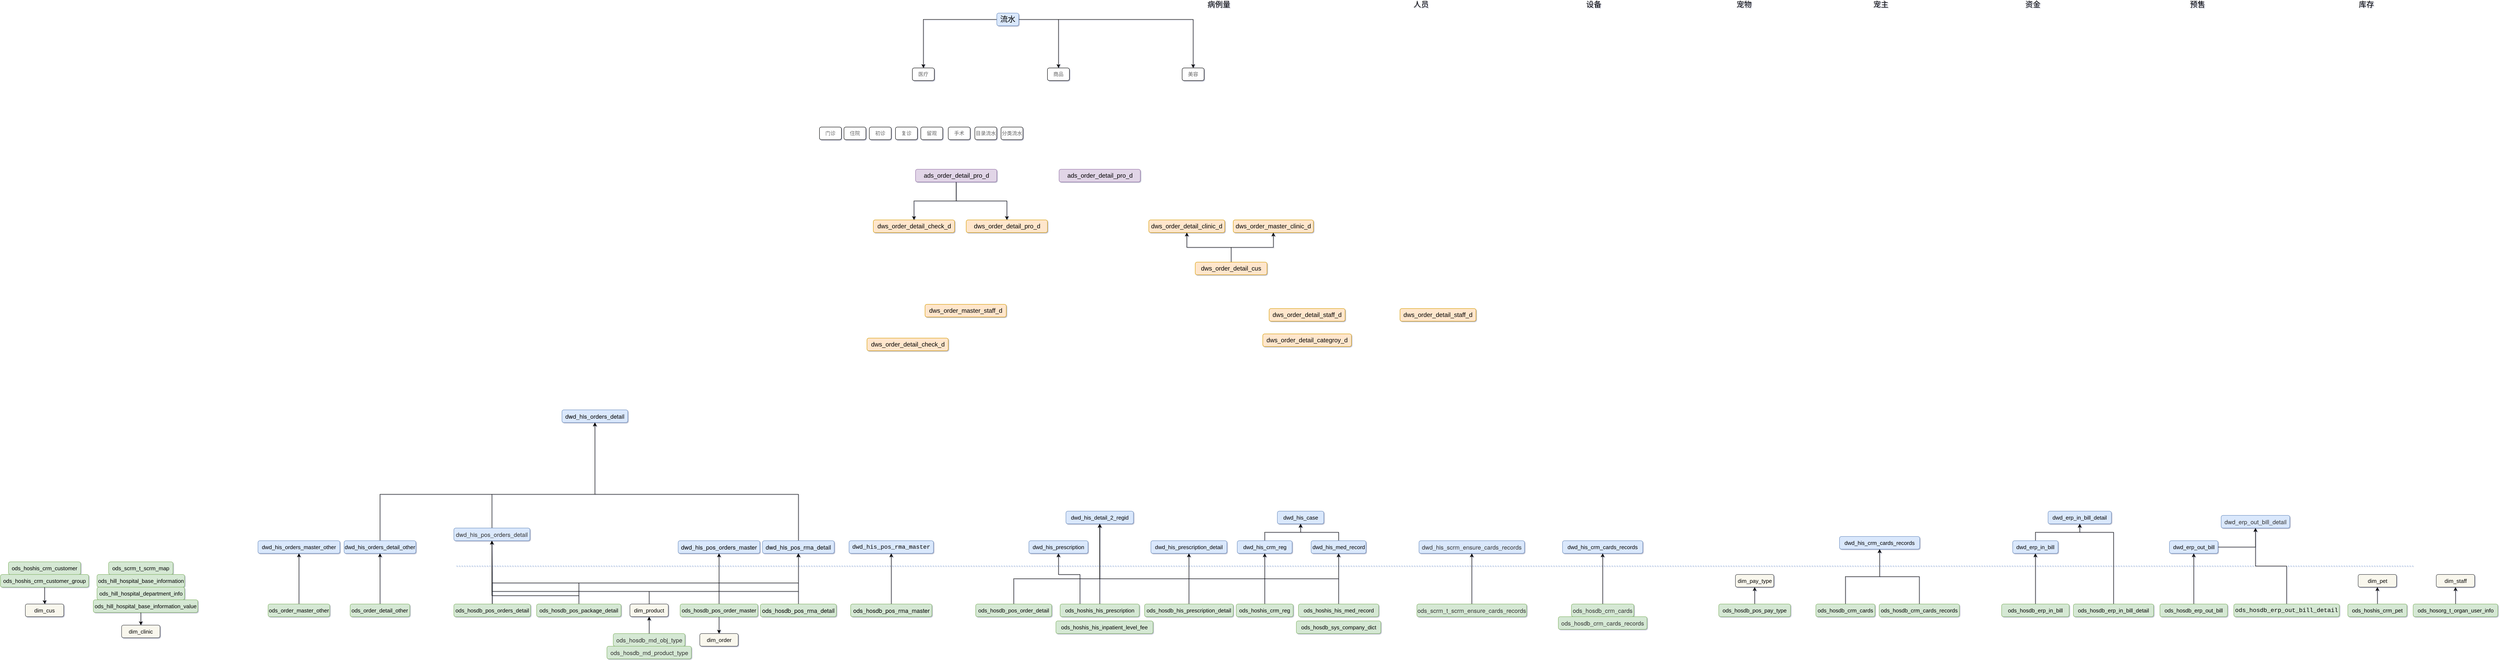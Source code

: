 <mxfile version="13.6.9" type="github">
  <diagram id="C5RBs43oDa-KdzZeNtuy" name="表关系">
    <mxGraphModel dx="4175" dy="1071" grid="1" gridSize="10" guides="1" tooltips="1" connect="1" arrows="1" fold="1" page="1" pageScale="1" pageWidth="1169" pageHeight="1654" background="none" math="0" shadow="1">
      <root>
        <mxCell id="WIyWlLk6GJQsqaUBKTNV-0" />
        <mxCell id="WIyWlLk6GJQsqaUBKTNV-1" parent="WIyWlLk6GJQsqaUBKTNV-0" />
        <mxCell id="bmP3MVSYj3AezbXHwAI5-59" style="edgeStyle=orthogonalEdgeStyle;rounded=0;orthogonalLoop=1;jettySize=auto;html=1;strokeColor=#000000;fontFamily=Helvetica;fontSize=13;labelBackgroundColor=none;" edge="1" parent="WIyWlLk6GJQsqaUBKTNV-1" source="U9vrIm9-OV88J7OPpGEh-0" target="U9vrIm9-OV88J7OPpGEh-1">
          <mxGeometry relative="1" as="geometry" />
        </mxCell>
        <mxCell id="U9vrIm9-OV88J7OPpGEh-0" value="&lt;span style=&quot;text-align: left; font-size: 13px;&quot;&gt;&lt;font style=&quot;font-size: 13px;&quot;&gt;dwd_his_crm_reg&lt;/font&gt;&lt;/span&gt;" style="rounded=1;whiteSpace=wrap;html=1;fillColor=#dae8fc;strokeColor=#6c8ebf;fontFamily=Helvetica;labelBackgroundColor=none;fontSize=13;" parent="WIyWlLk6GJQsqaUBKTNV-1" vertex="1">
          <mxGeometry x="699.5" y="1290" width="130" height="30" as="geometry" />
        </mxCell>
        <mxCell id="U9vrIm9-OV88J7OPpGEh-1" value="&lt;ol class=&quot;breadcrumb&quot; style=&quot;box-sizing: border-box; margin: 0px; padding: 0px; list-style: none; border-radius: 4px; font-size: 13px;&quot;&gt;&lt;li class=&quot;active&quot; style=&quot;box-sizing: border-box; display: inline-block; font-size: 13px;&quot;&gt;dwd_his_case&lt;/li&gt;&lt;/ol&gt;" style="rounded=1;whiteSpace=wrap;html=1;fillColor=#dae8fc;strokeColor=#6c8ebf;fontFamily=Helvetica;labelBackgroundColor=none;fontSize=13;" parent="WIyWlLk6GJQsqaUBKTNV-1" vertex="1">
          <mxGeometry x="794.5" y="1220" width="110" height="30" as="geometry" />
        </mxCell>
        <mxCell id="adVB5Y1s71XM_t7DbSA6-0" value="&lt;span style=&quot;font-family: &amp;#34;helvetica neue&amp;#34; , &amp;#34;helvetica&amp;#34; , &amp;#34;arial&amp;#34; , sans-serif ; font-size: 14px&quot;&gt;dwd_his_pos_orders_master&lt;/span&gt;" style="rounded=1;whiteSpace=wrap;html=1;fillColor=#dae8fc;strokeColor=#6c8ebf;fontFamily=Helvetica;labelBackgroundColor=none;fontSize=13;" parent="WIyWlLk6GJQsqaUBKTNV-1" vertex="1">
          <mxGeometry x="-624.75" y="1290" width="193.5" height="30" as="geometry" />
        </mxCell>
        <mxCell id="bmP3MVSYj3AezbXHwAI5-127" style="edgeStyle=orthogonalEdgeStyle;rounded=0;orthogonalLoop=1;jettySize=auto;html=1;entryX=0.5;entryY=1;entryDx=0;entryDy=0;labelBackgroundColor=none;strokeColor=#000000;fontFamily=Helvetica;fontSize=13;fontColor=#000000;" edge="1" parent="WIyWlLk6GJQsqaUBKTNV-1" source="adVB5Y1s71XM_t7DbSA6-2" target="bmP3MVSYj3AezbXHwAI5-109">
          <mxGeometry relative="1" as="geometry">
            <Array as="points">
              <mxPoint x="-860" y="1390" />
              <mxPoint x="-340" y="1390" />
            </Array>
          </mxGeometry>
        </mxCell>
        <mxCell id="bmP3MVSYj3AezbXHwAI5-140" style="edgeStyle=orthogonalEdgeStyle;rounded=0;orthogonalLoop=1;jettySize=auto;html=1;entryX=0.5;entryY=1;entryDx=0;entryDy=0;labelBackgroundColor=none;strokeColor=#000000;fontFamily=Helvetica;fontSize=13;fontColor=#000000;" edge="1" parent="WIyWlLk6GJQsqaUBKTNV-1" source="adVB5Y1s71XM_t7DbSA6-2" target="bmP3MVSYj3AezbXHwAI5-138">
          <mxGeometry relative="1" as="geometry">
            <Array as="points">
              <mxPoint x="-860" y="1420" />
              <mxPoint x="-1065" y="1420" />
            </Array>
          </mxGeometry>
        </mxCell>
        <mxCell id="adVB5Y1s71XM_t7DbSA6-2" value="&lt;span style=&quot;font-size: 13px; text-align: left;&quot;&gt;ods_hosdb_pos_package_detail&lt;/span&gt;" style="rounded=1;whiteSpace=wrap;html=1;strokeColor=#82b366;fillColor=#d5e8d4;labelBackgroundColor=none;fontFamily=Helvetica;fontSize=13;fontStyle=0;" parent="WIyWlLk6GJQsqaUBKTNV-1" vertex="1">
          <mxGeometry x="-960" y="1440" width="200" height="30" as="geometry" />
        </mxCell>
        <mxCell id="bmP3MVSYj3AezbXHwAI5-112" style="edgeStyle=orthogonalEdgeStyle;rounded=0;orthogonalLoop=1;jettySize=auto;html=1;entryX=0.5;entryY=1;entryDx=0;entryDy=0;labelBackgroundColor=none;strokeColor=#000000;fontFamily=Helvetica;fontSize=13;fontColor=#000000;" edge="1" parent="WIyWlLk6GJQsqaUBKTNV-1" source="adVB5Y1s71XM_t7DbSA6-7" target="bmP3MVSYj3AezbXHwAI5-109">
          <mxGeometry relative="1" as="geometry" />
        </mxCell>
        <mxCell id="adVB5Y1s71XM_t7DbSA6-7" value="&lt;span style=&quot;font-family: &amp;#34;helvetica neue&amp;#34; , &amp;#34;helvetica&amp;#34; , &amp;#34;arial&amp;#34; , sans-serif ; font-size: 14px&quot;&gt;ods_hosdb_pos_rma_detail&lt;/span&gt;" style="rounded=1;whiteSpace=wrap;html=1;fillColor=#d5e8d4;strokeColor=#82b366;labelBackgroundColor=none;fontFamily=Helvetica;fontSize=13;fontStyle=0;" parent="WIyWlLk6GJQsqaUBKTNV-1" vertex="1">
          <mxGeometry x="-430" y="1440" width="180" height="30" as="geometry" />
        </mxCell>
        <mxCell id="Bk855qsE1jtpseWWsSES-12" style="edgeStyle=orthogonalEdgeStyle;rounded=0;orthogonalLoop=1;jettySize=auto;html=1;entryX=0.5;entryY=1;entryDx=0;entryDy=0;fontFamily=Helvetica;labelBackgroundColor=none;fontSize=13;" parent="WIyWlLk6GJQsqaUBKTNV-1" source="Bk855qsE1jtpseWWsSES-11" target="adVB5Y1s71XM_t7DbSA6-0" edge="1">
          <mxGeometry relative="1" as="geometry" />
        </mxCell>
        <mxCell id="bmP3MVSYj3AezbXHwAI5-120" style="edgeStyle=orthogonalEdgeStyle;rounded=0;orthogonalLoop=1;jettySize=auto;html=1;exitX=0.5;exitY=1;exitDx=0;exitDy=0;entryX=0.5;entryY=0;entryDx=0;entryDy=0;labelBackgroundColor=none;strokeColor=#000000;fontFamily=Helvetica;fontSize=13;fontColor=#000000;" edge="1" parent="WIyWlLk6GJQsqaUBKTNV-1" source="Bk855qsE1jtpseWWsSES-11" target="bmP3MVSYj3AezbXHwAI5-19">
          <mxGeometry relative="1" as="geometry" />
        </mxCell>
        <mxCell id="Bk855qsE1jtpseWWsSES-11" value="&lt;span style=&quot;font-size: 13px; text-align: left;&quot;&gt;ods_hosdb_pos_order_master&lt;/span&gt;" style="rounded=1;whiteSpace=wrap;html=1;strokeColor=#82b366;fillColor=#d5e8d4;labelBackgroundColor=none;fontFamily=Helvetica;fontSize=13;fontStyle=0;" parent="WIyWlLk6GJQsqaUBKTNV-1" vertex="1">
          <mxGeometry x="-620" y="1440" width="184" height="30" as="geometry" />
        </mxCell>
        <mxCell id="bmP3MVSYj3AezbXHwAI5-60" style="edgeStyle=orthogonalEdgeStyle;rounded=0;orthogonalLoop=1;jettySize=auto;html=1;entryX=0.5;entryY=1;entryDx=0;entryDy=0;strokeColor=#000000;fontFamily=Helvetica;fontSize=13;labelBackgroundColor=none;" edge="1" parent="WIyWlLk6GJQsqaUBKTNV-1" source="Bk855qsE1jtpseWWsSES-15" target="bmP3MVSYj3AezbXHwAI5-51">
          <mxGeometry relative="1" as="geometry" />
        </mxCell>
        <mxCell id="Bk855qsE1jtpseWWsSES-15" value="&lt;div style=&quot;font-size: 13px; line-height: 21px;&quot;&gt;&lt;span style=&quot;font-size: 13px;&quot;&gt;ods_hosdb_crm_cards_records&lt;/span&gt;&lt;/div&gt;" style="rounded=1;whiteSpace=wrap;html=1;strokeColor=#82b366;fillColor=#d5e8d4;labelBackgroundColor=none;fontFamily=Helvetica;fontSize=13;" parent="WIyWlLk6GJQsqaUBKTNV-1" vertex="1">
          <mxGeometry x="2220" y="1440" width="190" height="30" as="geometry" />
        </mxCell>
        <mxCell id="Bk855qsE1jtpseWWsSES-18" value="&lt;font style=&quot;font-size: 18px&quot;&gt;病例量&lt;/font&gt;" style="text;html=1;strokeColor=none;fillColor=none;align=center;verticalAlign=middle;whiteSpace=wrap;rounded=0;labelBackgroundColor=none;fontColor=#000000;" parent="WIyWlLk6GJQsqaUBKTNV-1" vertex="1">
          <mxGeometry x="622" y="10" width="68" height="20" as="geometry" />
        </mxCell>
        <mxCell id="Bk855qsE1jtpseWWsSES-19" value="&lt;font style=&quot;font-size: 18px&quot;&gt;人员&lt;/font&gt;" style="text;html=1;strokeColor=none;fillColor=none;align=center;verticalAlign=middle;whiteSpace=wrap;rounded=0;labelBackgroundColor=none;fontColor=#000000;" parent="WIyWlLk6GJQsqaUBKTNV-1" vertex="1">
          <mxGeometry x="1101" y="10" width="68" height="20" as="geometry" />
        </mxCell>
        <mxCell id="Bk855qsE1jtpseWWsSES-20" value="&lt;span style=&quot;font-size: 18px&quot;&gt;设备&lt;/span&gt;" style="text;html=1;strokeColor=none;fillColor=none;align=center;verticalAlign=middle;whiteSpace=wrap;rounded=0;labelBackgroundColor=none;fontColor=#000000;" parent="WIyWlLk6GJQsqaUBKTNV-1" vertex="1">
          <mxGeometry x="1510" y="10" width="68" height="20" as="geometry" />
        </mxCell>
        <mxCell id="Bk855qsE1jtpseWWsSES-21" value="&lt;span style=&quot;font-size: 18px&quot;&gt;宠物&lt;/span&gt;" style="text;html=1;strokeColor=none;fillColor=none;align=center;verticalAlign=middle;whiteSpace=wrap;rounded=0;labelBackgroundColor=none;fontColor=#000000;" parent="WIyWlLk6GJQsqaUBKTNV-1" vertex="1">
          <mxGeometry x="1866" y="10" width="68" height="20" as="geometry" />
        </mxCell>
        <mxCell id="Bk855qsE1jtpseWWsSES-22" value="&lt;span style=&quot;font-size: 18px&quot;&gt;宠主&lt;/span&gt;" style="text;html=1;strokeColor=none;fillColor=none;align=center;verticalAlign=middle;whiteSpace=wrap;rounded=0;labelBackgroundColor=none;fontColor=#000000;" parent="WIyWlLk6GJQsqaUBKTNV-1" vertex="1">
          <mxGeometry x="2190" y="10" width="68" height="20" as="geometry" />
        </mxCell>
        <mxCell id="Bk855qsE1jtpseWWsSES-23" value="&lt;span style=&quot;font-size: 18px&quot;&gt;资金&lt;/span&gt;" style="text;html=1;strokeColor=none;fillColor=none;align=center;verticalAlign=middle;whiteSpace=wrap;rounded=0;labelBackgroundColor=none;fontColor=#000000;" parent="WIyWlLk6GJQsqaUBKTNV-1" vertex="1">
          <mxGeometry x="2550" y="10" width="68" height="20" as="geometry" />
        </mxCell>
        <mxCell id="Bk855qsE1jtpseWWsSES-24" value="&lt;span style=&quot;font-size: 18px&quot;&gt;预售&lt;/span&gt;" style="text;html=1;strokeColor=none;fillColor=none;align=center;verticalAlign=middle;whiteSpace=wrap;rounded=0;labelBackgroundColor=none;fontColor=#000000;" parent="WIyWlLk6GJQsqaUBKTNV-1" vertex="1">
          <mxGeometry x="2940" y="10" width="68" height="20" as="geometry" />
        </mxCell>
        <mxCell id="Bk855qsE1jtpseWWsSES-25" value="&lt;span style=&quot;font-size: 18px&quot;&gt;库存&lt;/span&gt;" style="text;html=1;strokeColor=none;fillColor=none;align=center;verticalAlign=middle;whiteSpace=wrap;rounded=0;labelBackgroundColor=none;fontColor=#000000;" parent="WIyWlLk6GJQsqaUBKTNV-1" vertex="1">
          <mxGeometry x="3340" y="10" width="68" height="20" as="geometry" />
        </mxCell>
        <mxCell id="Bk855qsE1jtpseWWsSES-28" value="医疗" style="rounded=1;whiteSpace=wrap;html=1;labelBackgroundColor=none;fontColor=#666666;" parent="WIyWlLk6GJQsqaUBKTNV-1" vertex="1">
          <mxGeometry x="-70" y="170" width="52" height="30" as="geometry" />
        </mxCell>
        <mxCell id="Bk855qsE1jtpseWWsSES-29" value="商品" style="rounded=1;whiteSpace=wrap;html=1;labelBackgroundColor=none;fontColor=#666666;" parent="WIyWlLk6GJQsqaUBKTNV-1" vertex="1">
          <mxGeometry x="250" y="170" width="52" height="30" as="geometry" />
        </mxCell>
        <mxCell id="Bk855qsE1jtpseWWsSES-30" value="美容" style="rounded=1;whiteSpace=wrap;html=1;labelBackgroundColor=none;fontColor=#666666;" parent="WIyWlLk6GJQsqaUBKTNV-1" vertex="1">
          <mxGeometry x="569" y="170" width="52" height="30" as="geometry" />
        </mxCell>
        <mxCell id="Bk855qsE1jtpseWWsSES-31" value="留观" style="rounded=1;whiteSpace=wrap;html=1;labelBackgroundColor=none;fontColor=#666666;" parent="WIyWlLk6GJQsqaUBKTNV-1" vertex="1">
          <mxGeometry x="-50" y="310" width="52" height="30" as="geometry" />
        </mxCell>
        <mxCell id="Bk855qsE1jtpseWWsSES-36" value="住院" style="rounded=1;whiteSpace=wrap;html=1;labelBackgroundColor=none;fontColor=#666666;" parent="WIyWlLk6GJQsqaUBKTNV-1" vertex="1">
          <mxGeometry x="-232" y="310" width="52" height="30" as="geometry" />
        </mxCell>
        <mxCell id="Bk855qsE1jtpseWWsSES-37" value="门诊" style="rounded=1;whiteSpace=wrap;html=1;labelBackgroundColor=none;fontColor=#666666;" parent="WIyWlLk6GJQsqaUBKTNV-1" vertex="1">
          <mxGeometry x="-290" y="310" width="52" height="30" as="geometry" />
        </mxCell>
        <mxCell id="Bk855qsE1jtpseWWsSES-39" value="初诊" style="rounded=1;whiteSpace=wrap;html=1;labelBackgroundColor=none;fontColor=#666666;" parent="WIyWlLk6GJQsqaUBKTNV-1" vertex="1">
          <mxGeometry x="-172" y="310" width="52" height="30" as="geometry" />
        </mxCell>
        <mxCell id="Bk855qsE1jtpseWWsSES-40" value="复诊" style="rounded=1;whiteSpace=wrap;html=1;labelBackgroundColor=none;fontColor=#666666;" parent="WIyWlLk6GJQsqaUBKTNV-1" vertex="1">
          <mxGeometry x="-110" y="310" width="52" height="30" as="geometry" />
        </mxCell>
        <mxCell id="Bk855qsE1jtpseWWsSES-45" style="edgeStyle=orthogonalEdgeStyle;rounded=0;orthogonalLoop=1;jettySize=auto;html=1;entryX=0.5;entryY=0;entryDx=0;entryDy=0;fontColor=#666666;" parent="WIyWlLk6GJQsqaUBKTNV-1" source="Bk855qsE1jtpseWWsSES-43" target="Bk855qsE1jtpseWWsSES-28" edge="1">
          <mxGeometry relative="1" as="geometry" />
        </mxCell>
        <mxCell id="Bk855qsE1jtpseWWsSES-46" style="edgeStyle=orthogonalEdgeStyle;rounded=0;orthogonalLoop=1;jettySize=auto;html=1;entryX=0.5;entryY=0;entryDx=0;entryDy=0;fontColor=#666666;" parent="WIyWlLk6GJQsqaUBKTNV-1" source="Bk855qsE1jtpseWWsSES-43" target="Bk855qsE1jtpseWWsSES-29" edge="1">
          <mxGeometry relative="1" as="geometry" />
        </mxCell>
        <mxCell id="Bk855qsE1jtpseWWsSES-47" style="edgeStyle=orthogonalEdgeStyle;rounded=0;orthogonalLoop=1;jettySize=auto;html=1;entryX=0.5;entryY=0;entryDx=0;entryDy=0;fontColor=#666666;" parent="WIyWlLk6GJQsqaUBKTNV-1" source="Bk855qsE1jtpseWWsSES-43" target="Bk855qsE1jtpseWWsSES-30" edge="1">
          <mxGeometry relative="1" as="geometry" />
        </mxCell>
        <mxCell id="Bk855qsE1jtpseWWsSES-43" value="&lt;span style=&quot;font-size: 18px&quot;&gt;流水&lt;/span&gt;" style="rounded=1;whiteSpace=wrap;html=1;labelBackgroundColor=none;fillColor=#dae8fc;strokeColor=#6c8ebf;" parent="WIyWlLk6GJQsqaUBKTNV-1" vertex="1">
          <mxGeometry x="130" y="40" width="52" height="30" as="geometry" />
        </mxCell>
        <mxCell id="Bk855qsE1jtpseWWsSES-53" value="手术" style="rounded=1;whiteSpace=wrap;html=1;labelBackgroundColor=none;fontColor=#666666;" parent="WIyWlLk6GJQsqaUBKTNV-1" vertex="1">
          <mxGeometry x="15" y="310" width="52" height="30" as="geometry" />
        </mxCell>
        <mxCell id="Bk855qsE1jtpseWWsSES-56" value="目录流水" style="rounded=1;whiteSpace=wrap;html=1;labelBackgroundColor=none;fontColor=#666666;" parent="WIyWlLk6GJQsqaUBKTNV-1" vertex="1">
          <mxGeometry x="78" y="310" width="52" height="30" as="geometry" />
        </mxCell>
        <mxCell id="Bk855qsE1jtpseWWsSES-57" value="分类流水" style="rounded=1;whiteSpace=wrap;html=1;labelBackgroundColor=none;fontColor=#666666;" parent="WIyWlLk6GJQsqaUBKTNV-1" vertex="1">
          <mxGeometry x="140" y="310" width="52" height="30" as="geometry" />
        </mxCell>
        <mxCell id="bmP3MVSYj3AezbXHwAI5-8" style="edgeStyle=orthogonalEdgeStyle;rounded=0;orthogonalLoop=1;jettySize=auto;html=1;entryX=0.5;entryY=1;entryDx=0;entryDy=0;" edge="1" parent="WIyWlLk6GJQsqaUBKTNV-1" source="bmP3MVSYj3AezbXHwAI5-0" target="bmP3MVSYj3AezbXHwAI5-1">
          <mxGeometry relative="1" as="geometry" />
        </mxCell>
        <mxCell id="bmP3MVSYj3AezbXHwAI5-9" style="edgeStyle=orthogonalEdgeStyle;rounded=0;orthogonalLoop=1;jettySize=auto;html=1;entryX=0.5;entryY=1;entryDx=0;entryDy=0;" edge="1" parent="WIyWlLk6GJQsqaUBKTNV-1" source="bmP3MVSYj3AezbXHwAI5-0" target="bmP3MVSYj3AezbXHwAI5-2">
          <mxGeometry relative="1" as="geometry" />
        </mxCell>
        <mxCell id="bmP3MVSYj3AezbXHwAI5-0" value="&lt;span style=&quot;font-size: 14.667px ; text-align: left&quot;&gt;dws_order_detail_cus&lt;/span&gt;" style="rounded=1;whiteSpace=wrap;html=1;fillColor=#ffe6cc;strokeColor=#d79b00;" vertex="1" parent="WIyWlLk6GJQsqaUBKTNV-1">
          <mxGeometry x="600" y="630" width="170" height="30" as="geometry" />
        </mxCell>
        <mxCell id="bmP3MVSYj3AezbXHwAI5-1" value="&lt;span style=&quot;font-size: 14.667px ; text-align: left&quot;&gt;dws_order_detail_clinic_d&lt;br&gt;&lt;/span&gt;" style="rounded=1;whiteSpace=wrap;html=1;fillColor=#ffe6cc;strokeColor=#d79b00;" vertex="1" parent="WIyWlLk6GJQsqaUBKTNV-1">
          <mxGeometry x="490" y="530" width="180" height="30" as="geometry" />
        </mxCell>
        <mxCell id="bmP3MVSYj3AezbXHwAI5-2" value="&lt;span style=&quot;font-size: 14.667px ; text-align: left&quot;&gt;dws_order_master_clinic_d&lt;br&gt;&lt;/span&gt;" style="rounded=1;whiteSpace=wrap;html=1;fillColor=#ffe6cc;strokeColor=#d79b00;" vertex="1" parent="WIyWlLk6GJQsqaUBKTNV-1">
          <mxGeometry x="690" y="530" width="190" height="30" as="geometry" />
        </mxCell>
        <mxCell id="bmP3MVSYj3AezbXHwAI5-3" value="&lt;span style=&quot;font-size: 14.667px ; text-align: left&quot;&gt;dws_order_detail_check_d&lt;/span&gt;" style="rounded=1;whiteSpace=wrap;html=1;fillColor=#ffe6cc;strokeColor=#d79b00;" vertex="1" parent="WIyWlLk6GJQsqaUBKTNV-1">
          <mxGeometry x="-162.5" y="530" width="192.5" height="30" as="geometry" />
        </mxCell>
        <mxCell id="bmP3MVSYj3AezbXHwAI5-4" value="&lt;span style=&quot;font-size: 14.667px ; text-align: left&quot;&gt;dws_order_detail_pro_d&lt;/span&gt;" style="rounded=1;whiteSpace=wrap;html=1;fillColor=#ffe6cc;strokeColor=#d79b00;" vertex="1" parent="WIyWlLk6GJQsqaUBKTNV-1">
          <mxGeometry x="57.5" y="530" width="192.5" height="30" as="geometry" />
        </mxCell>
        <mxCell id="bmP3MVSYj3AezbXHwAI5-6" style="edgeStyle=orthogonalEdgeStyle;rounded=0;orthogonalLoop=1;jettySize=auto;html=1;" edge="1" parent="WIyWlLk6GJQsqaUBKTNV-1" source="bmP3MVSYj3AezbXHwAI5-5" target="bmP3MVSYj3AezbXHwAI5-3">
          <mxGeometry relative="1" as="geometry" />
        </mxCell>
        <mxCell id="bmP3MVSYj3AezbXHwAI5-7" style="edgeStyle=orthogonalEdgeStyle;rounded=0;orthogonalLoop=1;jettySize=auto;html=1;entryX=0.5;entryY=0;entryDx=0;entryDy=0;" edge="1" parent="WIyWlLk6GJQsqaUBKTNV-1" source="bmP3MVSYj3AezbXHwAI5-5" target="bmP3MVSYj3AezbXHwAI5-4">
          <mxGeometry relative="1" as="geometry" />
        </mxCell>
        <mxCell id="bmP3MVSYj3AezbXHwAI5-5" value="&lt;span style=&quot;font-size: 14.667px ; text-align: left&quot;&gt;ads_order_detail_pro_d&lt;/span&gt;" style="rounded=1;whiteSpace=wrap;html=1;fillColor=#e1d5e7;strokeColor=#9673a6;" vertex="1" parent="WIyWlLk6GJQsqaUBKTNV-1">
          <mxGeometry x="-62.5" y="410" width="192.5" height="30" as="geometry" />
        </mxCell>
        <mxCell id="bmP3MVSYj3AezbXHwAI5-10" value="&lt;span style=&quot;font-size: 14.667px ; text-align: left&quot;&gt;dws_order_detail_check_d&lt;/span&gt;" style="rounded=1;whiteSpace=wrap;html=1;fillColor=#ffe6cc;strokeColor=#d79b00;" vertex="1" parent="WIyWlLk6GJQsqaUBKTNV-1">
          <mxGeometry x="-177.5" y="810" width="192.5" height="30" as="geometry" />
        </mxCell>
        <mxCell id="bmP3MVSYj3AezbXHwAI5-11" value="&lt;span style=&quot;font-size: 14.667px ; text-align: left&quot;&gt;dws_order_detail_staff_d&lt;/span&gt;" style="rounded=1;whiteSpace=wrap;html=1;fillColor=#ffe6cc;strokeColor=#d79b00;" vertex="1" parent="WIyWlLk6GJQsqaUBKTNV-1">
          <mxGeometry x="775" y="740" width="180" height="30" as="geometry" />
        </mxCell>
        <mxCell id="bmP3MVSYj3AezbXHwAI5-12" value="&lt;span style=&quot;font-size: 14.667px ; text-align: left&quot;&gt;dws_order_master_staff_d&lt;/span&gt;" style="rounded=1;whiteSpace=wrap;html=1;fillColor=#ffe6cc;strokeColor=#d79b00;" vertex="1" parent="WIyWlLk6GJQsqaUBKTNV-1">
          <mxGeometry x="-40" y="730" width="192.5" height="30" as="geometry" />
        </mxCell>
        <mxCell id="bmP3MVSYj3AezbXHwAI5-13" value="&lt;span style=&quot;font-size: 14.667px ; text-align: left&quot;&gt;ads_order_detail_pro_d&lt;/span&gt;" style="rounded=1;whiteSpace=wrap;html=1;fillColor=#e1d5e7;strokeColor=#9673a6;" vertex="1" parent="WIyWlLk6GJQsqaUBKTNV-1">
          <mxGeometry x="277.5" y="410" width="192.5" height="30" as="geometry" />
        </mxCell>
        <mxCell id="bmP3MVSYj3AezbXHwAI5-14" value="&lt;span style=&quot;font-size: 14.667px ; text-align: left&quot;&gt;dws_order_detail_staff_d&lt;/span&gt;" style="rounded=1;whiteSpace=wrap;html=1;fillColor=#ffe6cc;strokeColor=#d79b00;" vertex="1" parent="WIyWlLk6GJQsqaUBKTNV-1">
          <mxGeometry x="1085" y="740" width="180" height="30" as="geometry" />
        </mxCell>
        <mxCell id="bmP3MVSYj3AezbXHwAI5-16" value="&lt;span style=&quot;font-size: 14.667px ; text-align: left&quot;&gt;dws_order_detail_categroy_d&lt;br&gt;&lt;/span&gt;" style="rounded=1;whiteSpace=wrap;html=1;fillColor=#ffe6cc;strokeColor=#d79b00;" vertex="1" parent="WIyWlLk6GJQsqaUBKTNV-1">
          <mxGeometry x="760" y="800" width="210" height="30" as="geometry" />
        </mxCell>
        <mxCell id="bmP3MVSYj3AezbXHwAI5-19" value="&lt;span style=&quot;font-size: 13px; font-style: normal; font-weight: 400; letter-spacing: normal; text-indent: 0px; text-transform: none; word-spacing: 0px; display: inline; float: none;&quot;&gt;dim_order&lt;/span&gt;" style="rounded=1;whiteSpace=wrap;html=1;fillColor=#f9f7ed;strokeColor=#36393d;fontFamily=Helvetica;labelBackgroundColor=none;fontSize=13;" vertex="1" parent="WIyWlLk6GJQsqaUBKTNV-1">
          <mxGeometry x="-573.5" y="1510" width="91" height="30" as="geometry" />
        </mxCell>
        <mxCell id="bmP3MVSYj3AezbXHwAI5-35" value="&lt;span style=&quot;font-size: 13px; font-style: normal; font-weight: 400; letter-spacing: normal; text-indent: 0px; text-transform: none; word-spacing: 0px; display: inline; float: none;&quot;&gt;dim_staff&lt;br style=&quot;font-size: 13px;&quot;&gt;&lt;/span&gt;" style="rounded=1;whiteSpace=wrap;html=1;fillColor=#f9f7ed;strokeColor=#36393d;fontFamily=Helvetica;labelBackgroundColor=none;fontSize=13;" vertex="1" parent="WIyWlLk6GJQsqaUBKTNV-1">
          <mxGeometry x="3539.5" y="1370" width="91" height="30" as="geometry" />
        </mxCell>
        <mxCell id="bmP3MVSYj3AezbXHwAI5-37" style="edgeStyle=orthogonalEdgeStyle;rounded=0;orthogonalLoop=1;jettySize=auto;html=1;entryX=0.5;entryY=1;entryDx=0;entryDy=0;fontFamily=Helvetica;fontSize=13;labelBackgroundColor=none;" edge="1" parent="WIyWlLk6GJQsqaUBKTNV-1" source="bmP3MVSYj3AezbXHwAI5-36" target="bmP3MVSYj3AezbXHwAI5-35">
          <mxGeometry relative="1" as="geometry" />
        </mxCell>
        <mxCell id="bmP3MVSYj3AezbXHwAI5-36" value="&lt;div style=&quot;line-height: 21px; font-size: 13px;&quot;&gt;&lt;div style=&quot;line-height: 21px; font-size: 13px;&quot;&gt;&lt;div style=&quot;line-height: 21px; font-size: 13px;&quot;&gt;&lt;span style=&quot;font-size: 13px;&quot;&gt;ods_hosorg_t_organ_user_info&lt;/span&gt;&lt;br style=&quot;font-size: 13px;&quot;&gt;&lt;/div&gt;&lt;/div&gt;&lt;/div&gt;" style="rounded=1;whiteSpace=wrap;html=1;strokeColor=#82b366;fillColor=#d5e8d4;labelBackgroundColor=none;fontFamily=Helvetica;fontSize=13;fontStyle=0;" vertex="1" parent="WIyWlLk6GJQsqaUBKTNV-1">
          <mxGeometry x="3484.75" y="1440" width="200.5" height="30" as="geometry" />
        </mxCell>
        <mxCell id="bmP3MVSYj3AezbXHwAI5-38" value="&lt;span style=&quot;font-size: 13px; font-style: normal; font-weight: 400; letter-spacing: normal; text-indent: 0px; text-transform: none; word-spacing: 0px; display: inline; float: none;&quot;&gt;dim_pet&lt;br style=&quot;font-size: 13px;&quot;&gt;&lt;/span&gt;" style="rounded=1;whiteSpace=wrap;html=1;fillColor=#f9f7ed;strokeColor=#36393d;fontFamily=Helvetica;labelBackgroundColor=none;fontSize=13;" vertex="1" parent="WIyWlLk6GJQsqaUBKTNV-1">
          <mxGeometry x="3354.5" y="1370" width="91" height="30" as="geometry" />
        </mxCell>
        <mxCell id="bmP3MVSYj3AezbXHwAI5-41" style="edgeStyle=orthogonalEdgeStyle;rounded=0;orthogonalLoop=1;jettySize=auto;html=1;entryX=0.5;entryY=1;entryDx=0;entryDy=0;fontFamily=Helvetica;fontSize=13;labelBackgroundColor=none;" edge="1" parent="WIyWlLk6GJQsqaUBKTNV-1" source="bmP3MVSYj3AezbXHwAI5-40" target="bmP3MVSYj3AezbXHwAI5-38">
          <mxGeometry relative="1" as="geometry" />
        </mxCell>
        <mxCell id="bmP3MVSYj3AezbXHwAI5-40" value="&lt;div style=&quot;line-height: 21px; font-size: 13px;&quot;&gt;&lt;div style=&quot;line-height: 21px; font-size: 13px;&quot;&gt;&lt;div style=&quot;line-height: 21px; font-size: 13px;&quot;&gt;&lt;span style=&quot;font-size: 13px;&quot;&gt;ods_hoshis_crm_pet&lt;/span&gt;&lt;br style=&quot;font-size: 13px;&quot;&gt;&lt;/div&gt;&lt;/div&gt;&lt;/div&gt;" style="rounded=1;whiteSpace=wrap;html=1;strokeColor=#82b366;fillColor=#d5e8d4;labelBackgroundColor=none;fontFamily=Helvetica;fontSize=13;fontStyle=0;" vertex="1" parent="WIyWlLk6GJQsqaUBKTNV-1">
          <mxGeometry x="3330" y="1440" width="140" height="30" as="geometry" />
        </mxCell>
        <mxCell id="bmP3MVSYj3AezbXHwAI5-43" value="" style="endArrow=none;html=1;fontFamily=Helvetica;fontSize=13;strokeColor=#7EA6E0;dashed=1;labelBackgroundColor=none;" edge="1" parent="WIyWlLk6GJQsqaUBKTNV-1">
          <mxGeometry width="50" height="50" relative="1" as="geometry">
            <mxPoint x="-1150" y="1350" as="sourcePoint" />
            <mxPoint x="3485" y="1350" as="targetPoint" />
          </mxGeometry>
        </mxCell>
        <mxCell id="bmP3MVSYj3AezbXHwAI5-58" style="edgeStyle=orthogonalEdgeStyle;rounded=0;orthogonalLoop=1;jettySize=auto;html=1;entryX=0.5;entryY=1;entryDx=0;entryDy=0;strokeColor=#000000;fontFamily=Helvetica;fontSize=13;labelBackgroundColor=none;" edge="1" parent="WIyWlLk6GJQsqaUBKTNV-1" source="bmP3MVSYj3AezbXHwAI5-46" target="U9vrIm9-OV88J7OPpGEh-0">
          <mxGeometry relative="1" as="geometry" />
        </mxCell>
        <mxCell id="bmP3MVSYj3AezbXHwAI5-90" style="edgeStyle=orthogonalEdgeStyle;rounded=0;orthogonalLoop=1;jettySize=auto;html=1;entryX=0.5;entryY=1;entryDx=0;entryDy=0;labelBackgroundColor=none;strokeColor=#000000;fontFamily=Helvetica;fontSize=13;" edge="1" parent="WIyWlLk6GJQsqaUBKTNV-1" source="bmP3MVSYj3AezbXHwAI5-46" target="bmP3MVSYj3AezbXHwAI5-83">
          <mxGeometry relative="1" as="geometry">
            <Array as="points">
              <mxPoint x="765" y="1380" />
              <mxPoint x="374" y="1380" />
            </Array>
          </mxGeometry>
        </mxCell>
        <mxCell id="bmP3MVSYj3AezbXHwAI5-46" value="&lt;div style=&quot;font-size: 13px; line-height: 21px;&quot;&gt;ods_hoshis_crm_reg&lt;/div&gt;" style="rounded=1;whiteSpace=wrap;html=1;strokeColor=#82b366;fillColor=#d5e8d4;labelBackgroundColor=none;fontFamily=Helvetica;fontSize=13;" vertex="1" parent="WIyWlLk6GJQsqaUBKTNV-1">
          <mxGeometry x="697" y="1440" width="135" height="30" as="geometry" />
        </mxCell>
        <mxCell id="bmP3MVSYj3AezbXHwAI5-51" value="&lt;span style=&quot;font-size: 13px;&quot;&gt;dwd_his_crm_cards_records&lt;/span&gt;" style="rounded=1;whiteSpace=wrap;html=1;fillColor=#dae8fc;strokeColor=#6c8ebf;fontFamily=Helvetica;fontSize=13;labelBackgroundColor=none;" vertex="1" parent="WIyWlLk6GJQsqaUBKTNV-1">
          <mxGeometry x="2126" y="1280" width="190" height="30" as="geometry" />
        </mxCell>
        <mxCell id="bmP3MVSYj3AezbXHwAI5-89" style="edgeStyle=orthogonalEdgeStyle;rounded=0;orthogonalLoop=1;jettySize=auto;html=1;entryX=0.5;entryY=1;entryDx=0;entryDy=0;labelBackgroundColor=none;strokeColor=#000000;fontFamily=Helvetica;fontSize=13;" edge="1" parent="WIyWlLk6GJQsqaUBKTNV-1" source="bmP3MVSYj3AezbXHwAI5-52" target="bmP3MVSYj3AezbXHwAI5-83">
          <mxGeometry relative="1" as="geometry">
            <Array as="points">
              <mxPoint x="585" y="1380" />
              <mxPoint x="374" y="1380" />
            </Array>
          </mxGeometry>
        </mxCell>
        <mxCell id="bmP3MVSYj3AezbXHwAI5-94" style="edgeStyle=orthogonalEdgeStyle;rounded=0;orthogonalLoop=1;jettySize=auto;html=1;entryX=0.5;entryY=1;entryDx=0;entryDy=0;labelBackgroundColor=none;strokeColor=#000000;fontFamily=Helvetica;fontSize=13;" edge="1" parent="WIyWlLk6GJQsqaUBKTNV-1" source="bmP3MVSYj3AezbXHwAI5-52" target="bmP3MVSYj3AezbXHwAI5-93">
          <mxGeometry relative="1" as="geometry" />
        </mxCell>
        <mxCell id="bmP3MVSYj3AezbXHwAI5-52" value="&lt;span style=&quot;font-size: 13px;&quot;&gt;&lt;span style=&quot;font-size: 13px; text-align: left;&quot;&gt;ods_hosdb_his_&lt;/span&gt;&lt;span style=&quot;font-size: 13px; text-align: left;&quot;&gt;prescription_detail&lt;/span&gt;&lt;/span&gt;" style="rounded=1;whiteSpace=wrap;html=1;strokeColor=#82b366;fillColor=#d5e8d4;labelBackgroundColor=none;fontFamily=Helvetica;fontSize=13;" vertex="1" parent="WIyWlLk6GJQsqaUBKTNV-1">
          <mxGeometry x="480" y="1440" width="210" height="30" as="geometry" />
        </mxCell>
        <mxCell id="bmP3MVSYj3AezbXHwAI5-57" style="edgeStyle=orthogonalEdgeStyle;rounded=0;orthogonalLoop=1;jettySize=auto;html=1;entryX=0.5;entryY=1;entryDx=0;entryDy=0;strokeColor=#000000;fontFamily=Helvetica;fontSize=13;labelBackgroundColor=none;" edge="1" parent="WIyWlLk6GJQsqaUBKTNV-1" source="bmP3MVSYj3AezbXHwAI5-55" target="bmP3MVSYj3AezbXHwAI5-51">
          <mxGeometry relative="1" as="geometry" />
        </mxCell>
        <mxCell id="bmP3MVSYj3AezbXHwAI5-55" value="&lt;span style=&quot;font-size: 13px;&quot;&gt;ods_hosdb_crm_cards&lt;/span&gt;" style="rounded=1;whiteSpace=wrap;html=1;strokeColor=#82b366;fillColor=#d5e8d4;labelBackgroundColor=none;fontFamily=Helvetica;fontSize=13;" vertex="1" parent="WIyWlLk6GJQsqaUBKTNV-1">
          <mxGeometry x="2070" y="1440" width="140" height="30" as="geometry" />
        </mxCell>
        <mxCell id="bmP3MVSYj3AezbXHwAI5-63" style="edgeStyle=orthogonalEdgeStyle;rounded=0;orthogonalLoop=1;jettySize=auto;html=1;entryX=0.5;entryY=1;entryDx=0;entryDy=0;strokeColor=#000000;fontFamily=Helvetica;fontSize=13;labelBackgroundColor=none;" edge="1" parent="WIyWlLk6GJQsqaUBKTNV-1" source="bmP3MVSYj3AezbXHwAI5-61" target="bmP3MVSYj3AezbXHwAI5-62">
          <mxGeometry relative="1" as="geometry" />
        </mxCell>
        <mxCell id="bmP3MVSYj3AezbXHwAI5-61" value="&lt;span style=&quot;font-size: 13px;&quot;&gt;ods_hosdb_erp_in_bill&lt;/span&gt;" style="rounded=1;whiteSpace=wrap;html=1;strokeColor=#82b366;fillColor=#d5e8d4;labelBackgroundColor=none;fontFamily=Helvetica;fontSize=13;" vertex="1" parent="WIyWlLk6GJQsqaUBKTNV-1">
          <mxGeometry x="2510" y="1440" width="160" height="30" as="geometry" />
        </mxCell>
        <mxCell id="bmP3MVSYj3AezbXHwAI5-68" style="edgeStyle=orthogonalEdgeStyle;rounded=0;orthogonalLoop=1;jettySize=auto;html=1;exitX=0.5;exitY=0;exitDx=0;exitDy=0;entryX=0.5;entryY=1;entryDx=0;entryDy=0;labelBackgroundColor=none;strokeColor=#000000;fontFamily=Helvetica;fontSize=13;" edge="1" parent="WIyWlLk6GJQsqaUBKTNV-1" source="bmP3MVSYj3AezbXHwAI5-62" target="bmP3MVSYj3AezbXHwAI5-67">
          <mxGeometry relative="1" as="geometry" />
        </mxCell>
        <mxCell id="bmP3MVSYj3AezbXHwAI5-62" value="&lt;span style=&quot;font-size: 13px;&quot;&gt;dwd_erp_in_bill&lt;/span&gt;" style="rounded=1;whiteSpace=wrap;html=1;fillColor=#dae8fc;strokeColor=#6c8ebf;fontFamily=Helvetica;fontSize=13;labelBackgroundColor=none;" vertex="1" parent="WIyWlLk6GJQsqaUBKTNV-1">
          <mxGeometry x="2536.25" y="1290" width="107.5" height="30" as="geometry" />
        </mxCell>
        <mxCell id="bmP3MVSYj3AezbXHwAI5-108" style="edgeStyle=orthogonalEdgeStyle;rounded=0;orthogonalLoop=1;jettySize=auto;html=1;entryX=0.5;entryY=1;entryDx=0;entryDy=0;labelBackgroundColor=none;strokeColor=#000000;fontFamily=Helvetica;fontSize=13;fontColor=#000000;" edge="1" parent="WIyWlLk6GJQsqaUBKTNV-1" source="bmP3MVSYj3AezbXHwAI5-64" target="bmP3MVSYj3AezbXHwAI5-103">
          <mxGeometry relative="1" as="geometry" />
        </mxCell>
        <mxCell id="bmP3MVSYj3AezbXHwAI5-64" value="&lt;div style=&quot;font-size: 13px; line-height: 21px;&quot;&gt;dwd_erp_out_bill&lt;/div&gt;" style="rounded=1;whiteSpace=wrap;html=1;fillColor=#dae8fc;strokeColor=#6c8ebf;fontFamily=Helvetica;fontSize=13;labelBackgroundColor=none;" vertex="1" parent="WIyWlLk6GJQsqaUBKTNV-1">
          <mxGeometry x="2907.5" y="1290" width="115" height="30" as="geometry" />
        </mxCell>
        <mxCell id="bmP3MVSYj3AezbXHwAI5-66" style="edgeStyle=orthogonalEdgeStyle;rounded=0;orthogonalLoop=1;jettySize=auto;html=1;entryX=0.5;entryY=1;entryDx=0;entryDy=0;strokeColor=#000000;fontFamily=Helvetica;fontSize=13;labelBackgroundColor=none;" edge="1" parent="WIyWlLk6GJQsqaUBKTNV-1" source="bmP3MVSYj3AezbXHwAI5-65" target="bmP3MVSYj3AezbXHwAI5-64">
          <mxGeometry relative="1" as="geometry" />
        </mxCell>
        <mxCell id="bmP3MVSYj3AezbXHwAI5-65" value="&lt;span style=&quot;font-size: 13px;&quot;&gt;ods_hosdb_erp_out_bill&lt;/span&gt;" style="rounded=1;whiteSpace=wrap;html=1;strokeColor=#82b366;fillColor=#d5e8d4;labelBackgroundColor=none;fontFamily=Helvetica;fontSize=13;" vertex="1" parent="WIyWlLk6GJQsqaUBKTNV-1">
          <mxGeometry x="2885" y="1440" width="160" height="30" as="geometry" />
        </mxCell>
        <mxCell id="bmP3MVSYj3AezbXHwAI5-67" value="&lt;div style=&quot;font-size: 13px ; line-height: 21px&quot;&gt;dwd_erp_in_bill_detail&lt;/div&gt;" style="rounded=1;whiteSpace=wrap;html=1;fillColor=#dae8fc;strokeColor=#6c8ebf;fontFamily=Helvetica;fontSize=13;labelBackgroundColor=none;" vertex="1" parent="WIyWlLk6GJQsqaUBKTNV-1">
          <mxGeometry x="2620" y="1220" width="150" height="30" as="geometry" />
        </mxCell>
        <mxCell id="bmP3MVSYj3AezbXHwAI5-71" style="edgeStyle=orthogonalEdgeStyle;rounded=0;orthogonalLoop=1;jettySize=auto;html=1;entryX=0.5;entryY=1;entryDx=0;entryDy=0;labelBackgroundColor=none;strokeColor=#000000;fontFamily=Helvetica;fontSize=13;" edge="1" parent="WIyWlLk6GJQsqaUBKTNV-1" source="bmP3MVSYj3AezbXHwAI5-69" target="bmP3MVSYj3AezbXHwAI5-67">
          <mxGeometry relative="1" as="geometry">
            <Array as="points">
              <mxPoint x="2775" y="1270" />
              <mxPoint x="2695" y="1270" />
            </Array>
          </mxGeometry>
        </mxCell>
        <mxCell id="bmP3MVSYj3AezbXHwAI5-69" value="&lt;span style=&quot;font-size: 13px;&quot;&gt;ods_hosdb_erp_in_bill_detail&lt;/span&gt;" style="rounded=1;whiteSpace=wrap;html=1;strokeColor=#82b366;fillColor=#d5e8d4;labelBackgroundColor=none;fontFamily=Helvetica;fontSize=13;" vertex="1" parent="WIyWlLk6GJQsqaUBKTNV-1">
          <mxGeometry x="2680" y="1440" width="190" height="30" as="geometry" />
        </mxCell>
        <mxCell id="bmP3MVSYj3AezbXHwAI5-158" style="edgeStyle=orthogonalEdgeStyle;rounded=0;orthogonalLoop=1;jettySize=auto;html=1;entryX=0.5;entryY=1;entryDx=0;entryDy=0;labelBackgroundColor=none;strokeColor=#000000;fontFamily=Helvetica;fontSize=13;fontColor=#000000;" edge="1" parent="WIyWlLk6GJQsqaUBKTNV-1" source="bmP3MVSYj3AezbXHwAI5-72" target="bmP3MVSYj3AezbXHwAI5-154">
          <mxGeometry relative="1" as="geometry">
            <Array as="points">
              <mxPoint x="-1331" y="1180" />
              <mxPoint x="-822" y="1180" />
            </Array>
          </mxGeometry>
        </mxCell>
        <mxCell id="bmP3MVSYj3AezbXHwAI5-72" value="&lt;div style=&quot;text-align: left; font-size: 13px;&quot;&gt;&lt;span style=&quot;font-size: 13px;&quot;&gt;dwd_his_orders_detail_other&lt;/span&gt;&lt;/div&gt;" style="rounded=1;whiteSpace=wrap;html=1;fillColor=#dae8fc;strokeColor=#6c8ebf;fontFamily=Helvetica;labelBackgroundColor=none;fontSize=13;" vertex="1" parent="WIyWlLk6GJQsqaUBKTNV-1">
          <mxGeometry x="-1416" y="1290" width="170" height="30" as="geometry" />
        </mxCell>
        <mxCell id="bmP3MVSYj3AezbXHwAI5-74" style="edgeStyle=orthogonalEdgeStyle;rounded=0;orthogonalLoop=1;jettySize=auto;html=1;entryX=0.5;entryY=1;entryDx=0;entryDy=0;labelBackgroundColor=none;strokeColor=#000000;fontFamily=Helvetica;fontSize=13;" edge="1" parent="WIyWlLk6GJQsqaUBKTNV-1" source="bmP3MVSYj3AezbXHwAI5-73" target="bmP3MVSYj3AezbXHwAI5-72">
          <mxGeometry relative="1" as="geometry" />
        </mxCell>
        <mxCell id="bmP3MVSYj3AezbXHwAI5-73" value="&lt;span style=&quot;font-size: 13px ; text-align: left&quot;&gt;ods_order_detail_other&lt;br style=&quot;font-size: 13px;&quot;&gt;&lt;/span&gt;" style="rounded=1;whiteSpace=wrap;html=1;strokeColor=#82b366;fillColor=#d5e8d4;labelBackgroundColor=none;fontFamily=Helvetica;fontSize=13;fontStyle=0;" vertex="1" parent="WIyWlLk6GJQsqaUBKTNV-1">
          <mxGeometry x="-1401.62" y="1440" width="141.25" height="30" as="geometry" />
        </mxCell>
        <mxCell id="bmP3MVSYj3AezbXHwAI5-77" style="edgeStyle=orthogonalEdgeStyle;rounded=0;orthogonalLoop=1;jettySize=auto;html=1;entryX=0.5;entryY=1;entryDx=0;entryDy=0;labelBackgroundColor=none;strokeColor=#000000;fontFamily=Helvetica;fontSize=13;" edge="1" parent="WIyWlLk6GJQsqaUBKTNV-1" source="bmP3MVSYj3AezbXHwAI5-75" target="bmP3MVSYj3AezbXHwAI5-76">
          <mxGeometry relative="1" as="geometry" />
        </mxCell>
        <mxCell id="bmP3MVSYj3AezbXHwAI5-91" style="edgeStyle=orthogonalEdgeStyle;rounded=0;orthogonalLoop=1;jettySize=auto;html=1;entryX=0.5;entryY=1;entryDx=0;entryDy=0;labelBackgroundColor=none;strokeColor=#000000;fontFamily=Helvetica;fontSize=13;" edge="1" parent="WIyWlLk6GJQsqaUBKTNV-1" source="bmP3MVSYj3AezbXHwAI5-75" target="bmP3MVSYj3AezbXHwAI5-83">
          <mxGeometry relative="1" as="geometry">
            <Array as="points">
              <mxPoint x="940" y="1380" />
              <mxPoint x="374" y="1380" />
            </Array>
          </mxGeometry>
        </mxCell>
        <mxCell id="bmP3MVSYj3AezbXHwAI5-75" value="&lt;div style=&quot;font-size: 13px ; line-height: 21px&quot;&gt;&lt;span style=&quot;font-size: 13px;&quot;&gt;ods_hoshis_his_med_record&lt;/span&gt;&lt;br style=&quot;font-size: 13px;&quot;&gt;&lt;/div&gt;" style="rounded=1;whiteSpace=wrap;html=1;strokeColor=#82b366;fillColor=#d5e8d4;labelBackgroundColor=none;fontFamily=Helvetica;fontSize=13;" vertex="1" parent="WIyWlLk6GJQsqaUBKTNV-1">
          <mxGeometry x="844.5" y="1440" width="190" height="30" as="geometry" />
        </mxCell>
        <mxCell id="bmP3MVSYj3AezbXHwAI5-79" style="edgeStyle=orthogonalEdgeStyle;rounded=0;orthogonalLoop=1;jettySize=auto;html=1;entryX=0.5;entryY=1;entryDx=0;entryDy=0;labelBackgroundColor=none;strokeColor=#000000;fontFamily=Helvetica;fontSize=13;" edge="1" parent="WIyWlLk6GJQsqaUBKTNV-1" source="bmP3MVSYj3AezbXHwAI5-76" target="U9vrIm9-OV88J7OPpGEh-1">
          <mxGeometry relative="1" as="geometry" />
        </mxCell>
        <mxCell id="bmP3MVSYj3AezbXHwAI5-76" value="&lt;div style=&quot;text-align: left; font-size: 13px;&quot;&gt;&lt;span style=&quot;font-size: 13px;&quot;&gt;dwd_his_med_record&lt;/span&gt;&lt;/div&gt;" style="rounded=1;whiteSpace=wrap;html=1;fillColor=#dae8fc;strokeColor=#6c8ebf;fontFamily=Helvetica;labelBackgroundColor=none;fontSize=13;" vertex="1" parent="WIyWlLk6GJQsqaUBKTNV-1">
          <mxGeometry x="874.5" y="1290" width="130" height="30" as="geometry" />
        </mxCell>
        <mxCell id="bmP3MVSYj3AezbXHwAI5-78" value="&lt;div style=&quot;font-size: 13px ; line-height: 21px&quot;&gt;&lt;span style=&quot;font-size: 13px;&quot;&gt;ods_hosdb_sys_company_dict&lt;/span&gt;&lt;br style=&quot;font-size: 13px;&quot;&gt;&lt;/div&gt;" style="rounded=1;whiteSpace=wrap;html=1;strokeColor=#82b366;fillColor=#d5e8d4;labelBackgroundColor=none;fontFamily=Helvetica;fontSize=13;" vertex="1" parent="WIyWlLk6GJQsqaUBKTNV-1">
          <mxGeometry x="839.5" y="1480" width="200" height="30" as="geometry" />
        </mxCell>
        <mxCell id="bmP3MVSYj3AezbXHwAI5-82" style="edgeStyle=orthogonalEdgeStyle;rounded=0;orthogonalLoop=1;jettySize=auto;html=1;entryX=0.5;entryY=1;entryDx=0;entryDy=0;labelBackgroundColor=none;strokeColor=#000000;fontFamily=Helvetica;fontSize=13;" edge="1" parent="WIyWlLk6GJQsqaUBKTNV-1" source="bmP3MVSYj3AezbXHwAI5-80" target="bmP3MVSYj3AezbXHwAI5-81">
          <mxGeometry relative="1" as="geometry" />
        </mxCell>
        <mxCell id="bmP3MVSYj3AezbXHwAI5-80" value="&lt;span style=&quot;font-size: 13px ; text-align: left&quot;&gt;ods_order_master_other&lt;br style=&quot;font-size: 13px;&quot;&gt;&lt;/span&gt;" style="rounded=1;whiteSpace=wrap;html=1;strokeColor=#82b366;fillColor=#d5e8d4;labelBackgroundColor=none;fontFamily=Helvetica;fontSize=13;fontStyle=0;" vertex="1" parent="WIyWlLk6GJQsqaUBKTNV-1">
          <mxGeometry x="-1596" y="1440" width="146" height="30" as="geometry" />
        </mxCell>
        <mxCell id="bmP3MVSYj3AezbXHwAI5-81" value="&lt;div style=&quot;text-align: left; font-size: 13px;&quot;&gt;&lt;span style=&quot;font-size: 13px;&quot;&gt;dwd_his_orders_master_other&lt;/span&gt;&lt;br style=&quot;font-size: 13px;&quot;&gt;&lt;/div&gt;" style="rounded=1;whiteSpace=wrap;html=1;fillColor=#dae8fc;strokeColor=#6c8ebf;fontFamily=Helvetica;labelBackgroundColor=none;fontSize=13;" vertex="1" parent="WIyWlLk6GJQsqaUBKTNV-1">
          <mxGeometry x="-1620" y="1290" width="194" height="30" as="geometry" />
        </mxCell>
        <mxCell id="bmP3MVSYj3AezbXHwAI5-83" value="&lt;div style=&quot;text-align: left; font-size: 13px;&quot;&gt;&lt;font style=&quot;font-size: 13px;&quot;&gt;&lt;span style=&quot;font-size: 13px;&quot;&gt;dwd_his_detail_2_regid&lt;/span&gt;&lt;/font&gt;&lt;br style=&quot;font-size: 13px;&quot;&gt;&lt;/div&gt;" style="rounded=1;whiteSpace=wrap;html=1;fillColor=#dae8fc;strokeColor=#6c8ebf;fontFamily=Helvetica;labelBackgroundColor=none;fontSize=13;" vertex="1" parent="WIyWlLk6GJQsqaUBKTNV-1">
          <mxGeometry x="293.75" y="1220" width="160" height="30" as="geometry" />
        </mxCell>
        <mxCell id="bmP3MVSYj3AezbXHwAI5-121" style="edgeStyle=orthogonalEdgeStyle;rounded=0;orthogonalLoop=1;jettySize=auto;html=1;entryX=0.5;entryY=1;entryDx=0;entryDy=0;labelBackgroundColor=none;strokeColor=#000000;fontFamily=Helvetica;fontSize=13;fontColor=#000000;" edge="1" parent="WIyWlLk6GJQsqaUBKTNV-1" source="bmP3MVSYj3AezbXHwAI5-84" target="bmP3MVSYj3AezbXHwAI5-83">
          <mxGeometry relative="1" as="geometry">
            <Array as="points">
              <mxPoint x="170" y="1380" />
              <mxPoint x="374" y="1380" />
            </Array>
          </mxGeometry>
        </mxCell>
        <mxCell id="bmP3MVSYj3AezbXHwAI5-84" value="&lt;span style=&quot;font-size: 13px ; text-align: left&quot;&gt;ods_hosdb_pos_order_detail&lt;/span&gt;" style="rounded=1;whiteSpace=wrap;html=1;strokeColor=#82b366;fillColor=#d5e8d4;labelBackgroundColor=none;fontFamily=Helvetica;fontSize=13;fontStyle=0;" vertex="1" parent="WIyWlLk6GJQsqaUBKTNV-1">
          <mxGeometry x="80" y="1440" width="180" height="30" as="geometry" />
        </mxCell>
        <mxCell id="bmP3MVSYj3AezbXHwAI5-88" style="edgeStyle=orthogonalEdgeStyle;rounded=0;orthogonalLoop=1;jettySize=auto;html=1;labelBackgroundColor=none;strokeColor=#000000;fontFamily=Helvetica;fontSize=13;entryX=0.5;entryY=1;entryDx=0;entryDy=0;" edge="1" parent="WIyWlLk6GJQsqaUBKTNV-1" source="bmP3MVSYj3AezbXHwAI5-85" target="bmP3MVSYj3AezbXHwAI5-83">
          <mxGeometry relative="1" as="geometry">
            <mxPoint x="420" y="1210" as="targetPoint" />
          </mxGeometry>
        </mxCell>
        <mxCell id="bmP3MVSYj3AezbXHwAI5-130" style="edgeStyle=orthogonalEdgeStyle;rounded=0;orthogonalLoop=1;jettySize=auto;html=1;exitX=0.25;exitY=0;exitDx=0;exitDy=0;entryX=0.5;entryY=1;entryDx=0;entryDy=0;labelBackgroundColor=none;strokeColor=#000000;fontFamily=Helvetica;fontSize=13;fontColor=#000000;" edge="1" parent="WIyWlLk6GJQsqaUBKTNV-1" source="bmP3MVSYj3AezbXHwAI5-85" target="bmP3MVSYj3AezbXHwAI5-95">
          <mxGeometry relative="1" as="geometry">
            <Array as="points">
              <mxPoint x="327" y="1370" />
              <mxPoint x="276" y="1370" />
            </Array>
          </mxGeometry>
        </mxCell>
        <mxCell id="bmP3MVSYj3AezbXHwAI5-85" value="&lt;span style=&quot;font-size: 13px;&quot;&gt;ods_hoshis_his_prescription&lt;/span&gt;" style="rounded=1;whiteSpace=wrap;html=1;strokeColor=#82b366;fillColor=#d5e8d4;labelBackgroundColor=none;fontFamily=Helvetica;fontSize=13;" vertex="1" parent="WIyWlLk6GJQsqaUBKTNV-1">
          <mxGeometry x="280" y="1440" width="187.5" height="30" as="geometry" />
        </mxCell>
        <mxCell id="bmP3MVSYj3AezbXHwAI5-86" value="&lt;div style=&quot;font-size: 13px; line-height: 21px;&quot;&gt;ods_hoshis_his_inpatient_level_fee&lt;/div&gt;" style="rounded=1;whiteSpace=wrap;html=1;strokeColor=#82b366;fillColor=#d5e8d4;labelBackgroundColor=none;fontFamily=Helvetica;fontSize=13;" vertex="1" parent="WIyWlLk6GJQsqaUBKTNV-1">
          <mxGeometry x="270" y="1480" width="230" height="30" as="geometry" />
        </mxCell>
        <mxCell id="bmP3MVSYj3AezbXHwAI5-93" value="&lt;span style=&quot;font-size: 13px;&quot;&gt;dwd_his_prescription_detail&lt;/span&gt;" style="rounded=1;whiteSpace=wrap;html=1;fillColor=#dae8fc;strokeColor=#6c8ebf;fontFamily=Helvetica;labelBackgroundColor=none;fontSize=13;" vertex="1" parent="WIyWlLk6GJQsqaUBKTNV-1">
          <mxGeometry x="495" y="1290" width="180" height="30" as="geometry" />
        </mxCell>
        <mxCell id="bmP3MVSYj3AezbXHwAI5-95" value="&lt;span style=&quot;font-size: 13px;&quot;&gt;dwd_his_prescription&lt;br style=&quot;font-size: 13px;&quot;&gt;&lt;/span&gt;" style="rounded=1;whiteSpace=wrap;html=1;fillColor=#dae8fc;strokeColor=#6c8ebf;fontFamily=Helvetica;labelBackgroundColor=none;fontSize=13;" vertex="1" parent="WIyWlLk6GJQsqaUBKTNV-1">
          <mxGeometry x="206" y="1290" width="140" height="30" as="geometry" />
        </mxCell>
        <mxCell id="bmP3MVSYj3AezbXHwAI5-97" value="&lt;span style=&quot;color: rgb(51 , 51 , 51) ; font-family: &amp;#34;helvetica neue&amp;#34; , &amp;#34;helvetica&amp;#34; , &amp;#34;arial&amp;#34; , sans-serif ; font-size: 14px&quot;&gt;ods_hosdb_crm_cards_records&lt;/span&gt;" style="rounded=1;whiteSpace=wrap;html=1;fillColor=#d5e8d4;strokeColor=#82b366;labelBackgroundColor=none;fontFamily=Helvetica;fontSize=13;fontStyle=0;" vertex="1" parent="WIyWlLk6GJQsqaUBKTNV-1">
          <mxGeometry x="1460" y="1470" width="210" height="30" as="geometry" />
        </mxCell>
        <mxCell id="bmP3MVSYj3AezbXHwAI5-98" value="&lt;span style=&quot;font-size: 13px;&quot;&gt;dwd_his_crm_cards_records&lt;/span&gt;" style="rounded=1;whiteSpace=wrap;html=1;fillColor=#dae8fc;strokeColor=#6c8ebf;fontFamily=Helvetica;fontSize=13;labelBackgroundColor=none;" vertex="1" parent="WIyWlLk6GJQsqaUBKTNV-1">
          <mxGeometry x="1470" y="1290" width="190" height="30" as="geometry" />
        </mxCell>
        <mxCell id="bmP3MVSYj3AezbXHwAI5-102" style="edgeStyle=orthogonalEdgeStyle;rounded=0;orthogonalLoop=1;jettySize=auto;html=1;entryX=0.5;entryY=1;entryDx=0;entryDy=0;labelBackgroundColor=none;strokeColor=#000000;fontFamily=Helvetica;fontSize=13;" edge="1" parent="WIyWlLk6GJQsqaUBKTNV-1" source="bmP3MVSYj3AezbXHwAI5-100" target="bmP3MVSYj3AezbXHwAI5-101">
          <mxGeometry relative="1" as="geometry" />
        </mxCell>
        <mxCell id="bmP3MVSYj3AezbXHwAI5-100" value="&lt;span style=&quot;font-size: 13px;&quot;&gt;ods_hosdb_pos_pay_type&lt;/span&gt;" style="rounded=1;whiteSpace=wrap;html=1;fillColor=#d5e8d4;strokeColor=#82b366;labelBackgroundColor=none;fontFamily=Helvetica;fontSize=13;fontStyle=0;" vertex="1" parent="WIyWlLk6GJQsqaUBKTNV-1">
          <mxGeometry x="1840" y="1440" width="170" height="30" as="geometry" />
        </mxCell>
        <mxCell id="bmP3MVSYj3AezbXHwAI5-101" value="&lt;span style=&quot;font-size: 13px ; font-style: normal ; font-weight: 400 ; letter-spacing: normal ; text-indent: 0px ; text-transform: none ; word-spacing: 0px ; display: inline ; float: none&quot;&gt;dim_pay_type&lt;br style=&quot;font-size: 13px&quot;&gt;&lt;/span&gt;" style="rounded=1;whiteSpace=wrap;html=1;fillColor=#f9f7ed;strokeColor=#36393d;fontFamily=Helvetica;labelBackgroundColor=none;fontSize=13;" vertex="1" parent="WIyWlLk6GJQsqaUBKTNV-1">
          <mxGeometry x="1879.5" y="1370" width="91" height="30" as="geometry" />
        </mxCell>
        <mxCell id="bmP3MVSYj3AezbXHwAI5-103" value="&lt;div style=&quot;font-size: 13px ; line-height: 21px&quot;&gt;&lt;span style=&quot;color: rgb(51 , 51 , 51) ; font-family: &amp;#34;helvetica neue&amp;#34; , &amp;#34;helvetica&amp;#34; , &amp;#34;arial&amp;#34; , sans-serif ; font-size: 14px&quot;&gt;dwd_erp_out_bill_detail&lt;/span&gt;&lt;br&gt;&lt;/div&gt;" style="rounded=1;whiteSpace=wrap;html=1;fillColor=#dae8fc;strokeColor=#6c8ebf;fontFamily=Helvetica;fontSize=13;labelBackgroundColor=none;" vertex="1" parent="WIyWlLk6GJQsqaUBKTNV-1">
          <mxGeometry x="3030" y="1230" width="162.5" height="30" as="geometry" />
        </mxCell>
        <mxCell id="bmP3MVSYj3AezbXHwAI5-107" style="edgeStyle=orthogonalEdgeStyle;rounded=0;orthogonalLoop=1;jettySize=auto;html=1;labelBackgroundColor=none;strokeColor=#000000;fontFamily=Helvetica;fontSize=13;fontColor=#000000;" edge="1" parent="WIyWlLk6GJQsqaUBKTNV-1" source="bmP3MVSYj3AezbXHwAI5-105" target="bmP3MVSYj3AezbXHwAI5-103">
          <mxGeometry relative="1" as="geometry" />
        </mxCell>
        <mxCell id="bmP3MVSYj3AezbXHwAI5-105" value="&lt;div style=&quot;font-family: &amp;#34;menlo&amp;#34; , &amp;#34;monaco&amp;#34; , &amp;#34;courier new&amp;#34; , monospace ; font-size: 14px ; line-height: 21px&quot;&gt;ods_hosdb_erp_out_bill_detail&lt;/div&gt;" style="rounded=1;whiteSpace=wrap;html=1;strokeColor=#82b366;fillColor=#d5e8d4;labelBackgroundColor=none;fontFamily=Helvetica;fontSize=13;" vertex="1" parent="WIyWlLk6GJQsqaUBKTNV-1">
          <mxGeometry x="3060" y="1440" width="250" height="30" as="geometry" />
        </mxCell>
        <mxCell id="bmP3MVSYj3AezbXHwAI5-156" style="edgeStyle=orthogonalEdgeStyle;rounded=0;orthogonalLoop=1;jettySize=auto;html=1;entryX=0.5;entryY=1;entryDx=0;entryDy=0;labelBackgroundColor=none;strokeColor=#000000;fontFamily=Helvetica;fontSize=13;fontColor=#000000;" edge="1" parent="WIyWlLk6GJQsqaUBKTNV-1" source="bmP3MVSYj3AezbXHwAI5-109" target="bmP3MVSYj3AezbXHwAI5-154">
          <mxGeometry relative="1" as="geometry">
            <Array as="points">
              <mxPoint x="-340" y="1180" />
              <mxPoint x="-822" y="1180" />
            </Array>
          </mxGeometry>
        </mxCell>
        <mxCell id="bmP3MVSYj3AezbXHwAI5-109" value="&lt;span style=&quot;font-family: &amp;#34;helvetica neue&amp;#34; , &amp;#34;helvetica&amp;#34; , &amp;#34;arial&amp;#34; , sans-serif ; font-size: 14px ; font-style: normal ; font-weight: 400 ; letter-spacing: normal ; text-indent: 0px ; text-transform: none ; word-spacing: 0px ; display: inline ; float: none&quot;&gt;dwd_his_pos_rma_detail&lt;/span&gt;" style="rounded=1;whiteSpace=wrap;html=1;fillColor=#dae8fc;strokeColor=#6c8ebf;fontFamily=Helvetica;fontSize=13;labelBackgroundColor=none;" vertex="1" parent="WIyWlLk6GJQsqaUBKTNV-1">
          <mxGeometry x="-425" y="1290" width="170" height="30" as="geometry" />
        </mxCell>
        <mxCell id="bmP3MVSYj3AezbXHwAI5-124" value="" style="group" vertex="1" connectable="0" parent="WIyWlLk6GJQsqaUBKTNV-1">
          <mxGeometry x="-2010" y="1340" width="247.5" height="180" as="geometry" />
        </mxCell>
        <mxCell id="bmP3MVSYj3AezbXHwAI5-26" value="&lt;span style=&quot;font-size: 13px; font-style: normal; font-weight: 400; letter-spacing: normal; text-indent: 0px; text-transform: none; word-spacing: 0px; display: inline; float: none;&quot;&gt;dim_clinic&lt;br style=&quot;font-size: 13px;&quot;&gt;&lt;/span&gt;" style="rounded=1;whiteSpace=wrap;html=1;fillColor=#f9f7ed;strokeColor=#36393d;fontFamily=Helvetica;labelBackgroundColor=none;fontSize=13;" vertex="1" parent="bmP3MVSYj3AezbXHwAI5-124">
          <mxGeometry x="67" y="150" width="91" height="30" as="geometry" />
        </mxCell>
        <mxCell id="bmP3MVSYj3AezbXHwAI5-28" value="&lt;div style=&quot;line-height: 21px; font-size: 13px;&quot;&gt;&lt;span style=&quot;text-align: left; font-size: 13px;&quot;&gt;ods_hill_hospital_base_information&lt;/span&gt;&lt;br style=&quot;font-size: 13px;&quot;&gt;&lt;/div&gt;" style="rounded=1;whiteSpace=wrap;html=1;strokeColor=#82b366;fillColor=#d5e8d4;labelBackgroundColor=none;fontFamily=Helvetica;fontSize=13;fontStyle=0;" vertex="1" parent="bmP3MVSYj3AezbXHwAI5-124">
          <mxGeometry x="8.75" y="30" width="207.5" height="30" as="geometry" />
        </mxCell>
        <mxCell id="bmP3MVSYj3AezbXHwAI5-122" style="edgeStyle=orthogonalEdgeStyle;rounded=0;orthogonalLoop=1;jettySize=auto;html=1;exitX=0.5;exitY=1;exitDx=0;exitDy=0;entryX=0.5;entryY=0;entryDx=0;entryDy=0;labelBackgroundColor=none;strokeColor=#000000;fontFamily=Helvetica;fontSize=13;fontColor=#000000;" edge="1" parent="bmP3MVSYj3AezbXHwAI5-124" source="bmP3MVSYj3AezbXHwAI5-29" target="bmP3MVSYj3AezbXHwAI5-26">
          <mxGeometry relative="1" as="geometry" />
        </mxCell>
        <mxCell id="bmP3MVSYj3AezbXHwAI5-29" value="&lt;div style=&quot;line-height: 21px; font-size: 13px;&quot;&gt;&lt;span style=&quot;font-size: 13px;&quot;&gt;ods_hill_hospital_base_information_value&lt;/span&gt;&lt;br style=&quot;font-size: 13px;&quot;&gt;&lt;/div&gt;" style="rounded=1;whiteSpace=wrap;html=1;strokeColor=#82b366;fillColor=#d5e8d4;labelBackgroundColor=none;fontFamily=Helvetica;fontSize=13;fontStyle=0;" vertex="1" parent="bmP3MVSYj3AezbXHwAI5-124">
          <mxGeometry y="90" width="247.5" height="30" as="geometry" />
        </mxCell>
        <mxCell id="bmP3MVSYj3AezbXHwAI5-30" value="&lt;div style=&quot;line-height: 21px; font-size: 13px;&quot;&gt;&lt;div style=&quot;line-height: 21px; font-size: 13px;&quot;&gt;&lt;span style=&quot;font-size: 13px;&quot;&gt;ods_hill_hospital_department_info&lt;/span&gt;&lt;br style=&quot;font-size: 13px;&quot;&gt;&lt;/div&gt;&lt;/div&gt;" style="rounded=1;whiteSpace=wrap;html=1;strokeColor=#82b366;fillColor=#d5e8d4;labelBackgroundColor=none;fontFamily=Helvetica;fontSize=13;fontStyle=0;" vertex="1" parent="bmP3MVSYj3AezbXHwAI5-124">
          <mxGeometry x="8.75" y="60" width="207.5" height="30" as="geometry" />
        </mxCell>
        <mxCell id="bmP3MVSYj3AezbXHwAI5-31" value="&lt;div style=&quot;line-height: 21px; font-size: 13px;&quot;&gt;&lt;div style=&quot;line-height: 21px; font-size: 13px;&quot;&gt;&lt;div style=&quot;line-height: 21px; font-size: 13px;&quot;&gt;&lt;span style=&quot;font-size: 13px;&quot;&gt;ods_scrm_t_scrm_map&lt;/span&gt;&lt;/div&gt;&lt;/div&gt;&lt;/div&gt;" style="rounded=1;whiteSpace=wrap;html=1;strokeColor=#82b366;fillColor=#d5e8d4;labelBackgroundColor=none;fontFamily=Helvetica;fontSize=13;fontStyle=0;" vertex="1" parent="bmP3MVSYj3AezbXHwAI5-124">
          <mxGeometry x="36.25" width="152.5" height="30" as="geometry" />
        </mxCell>
        <mxCell id="bmP3MVSYj3AezbXHwAI5-125" value="" style="group" vertex="1" connectable="0" parent="WIyWlLk6GJQsqaUBKTNV-1">
          <mxGeometry x="-2230" y="1340" width="209" height="130" as="geometry" />
        </mxCell>
        <mxCell id="bmP3MVSYj3AezbXHwAI5-21" value="&lt;span style=&quot;font-size: 13px; font-style: normal; font-weight: 400; letter-spacing: normal; text-indent: 0px; text-transform: none; word-spacing: 0px; display: inline; float: none;&quot;&gt;dim_cus&lt;br style=&quot;font-size: 13px;&quot;&gt;&lt;/span&gt;" style="rounded=1;whiteSpace=wrap;html=1;fillColor=#f9f7ed;strokeColor=#36393d;fontFamily=Helvetica;labelBackgroundColor=none;fontSize=13;" vertex="1" parent="bmP3MVSYj3AezbXHwAI5-125">
          <mxGeometry x="59" y="100" width="91" height="30" as="geometry" />
        </mxCell>
        <mxCell id="bmP3MVSYj3AezbXHwAI5-23" value="&lt;div style=&quot;font-size: 13px; line-height: 21px;&quot;&gt;&lt;span style=&quot;font-size: 13px;&quot;&gt;ods_hoshis_crm_customer&lt;/span&gt;&lt;br style=&quot;font-size: 13px;&quot;&gt;&lt;/div&gt;" style="rounded=1;whiteSpace=wrap;html=1;strokeColor=#82b366;fillColor=#d5e8d4;labelBackgroundColor=none;fontFamily=Helvetica;fontSize=13;fontStyle=0;" vertex="1" parent="bmP3MVSYj3AezbXHwAI5-125">
          <mxGeometry x="19" width="171" height="30" as="geometry" />
        </mxCell>
        <mxCell id="bmP3MVSYj3AezbXHwAI5-123" value="" style="edgeStyle=orthogonalEdgeStyle;rounded=0;orthogonalLoop=1;jettySize=auto;html=1;labelBackgroundColor=none;strokeColor=#000000;fontFamily=Helvetica;fontSize=13;fontColor=#000000;" edge="1" parent="bmP3MVSYj3AezbXHwAI5-125" source="bmP3MVSYj3AezbXHwAI5-25" target="bmP3MVSYj3AezbXHwAI5-21">
          <mxGeometry relative="1" as="geometry">
            <Array as="points">
              <mxPoint x="105" y="90" />
              <mxPoint x="105" y="90" />
            </Array>
          </mxGeometry>
        </mxCell>
        <mxCell id="bmP3MVSYj3AezbXHwAI5-25" value="&lt;div style=&quot;line-height: 21px; font-size: 13px;&quot;&gt;ods_hoshis_crm_customer_group&lt;br style=&quot;font-size: 13px;&quot;&gt;&lt;/div&gt;" style="rounded=1;whiteSpace=wrap;html=1;strokeColor=#82b366;fillColor=#d5e8d4;labelBackgroundColor=none;fontFamily=Helvetica;fontSize=13;fontStyle=0;" vertex="1" parent="bmP3MVSYj3AezbXHwAI5-125">
          <mxGeometry y="30" width="209" height="30" as="geometry" />
        </mxCell>
        <mxCell id="bmP3MVSYj3AezbXHwAI5-129" style="edgeStyle=orthogonalEdgeStyle;rounded=0;orthogonalLoop=1;jettySize=auto;html=1;entryX=0.5;entryY=1;entryDx=0;entryDy=0;labelBackgroundColor=none;strokeColor=#000000;fontFamily=Helvetica;fontSize=13;fontColor=#000000;" edge="1" parent="WIyWlLk6GJQsqaUBKTNV-1" source="bmP3MVSYj3AezbXHwAI5-126" target="bmP3MVSYj3AezbXHwAI5-109">
          <mxGeometry relative="1" as="geometry">
            <Array as="points">
              <mxPoint x="-1065" y="1390" />
              <mxPoint x="-340" y="1390" />
            </Array>
          </mxGeometry>
        </mxCell>
        <mxCell id="bmP3MVSYj3AezbXHwAI5-139" style="edgeStyle=orthogonalEdgeStyle;rounded=0;orthogonalLoop=1;jettySize=auto;html=1;entryX=0.5;entryY=1;entryDx=0;entryDy=0;labelBackgroundColor=none;strokeColor=#000000;fontFamily=Helvetica;fontSize=13;fontColor=#000000;" edge="1" parent="WIyWlLk6GJQsqaUBKTNV-1" source="bmP3MVSYj3AezbXHwAI5-126" target="bmP3MVSYj3AezbXHwAI5-138">
          <mxGeometry relative="1" as="geometry" />
        </mxCell>
        <mxCell id="bmP3MVSYj3AezbXHwAI5-126" value="&lt;span style=&quot;text-align: left&quot;&gt;ods_hosdb_pos_orders_detail&lt;br style=&quot;font-size: 13px&quot;&gt;&lt;/span&gt;" style="rounded=1;whiteSpace=wrap;html=1;strokeColor=#82b366;fillColor=#d5e8d4;labelBackgroundColor=none;fontFamily=Helvetica;fontSize=13;fontStyle=0;" vertex="1" parent="WIyWlLk6GJQsqaUBKTNV-1">
          <mxGeometry x="-1156" y="1440" width="181.62" height="30" as="geometry" />
        </mxCell>
        <mxCell id="bmP3MVSYj3AezbXHwAI5-149" style="edgeStyle=orthogonalEdgeStyle;rounded=0;orthogonalLoop=1;jettySize=auto;html=1;entryX=0.5;entryY=1;entryDx=0;entryDy=0;labelBackgroundColor=none;strokeColor=#000000;fontFamily=Helvetica;fontSize=13;fontColor=#000000;" edge="1" parent="WIyWlLk6GJQsqaUBKTNV-1" source="bmP3MVSYj3AezbXHwAI5-131" target="bmP3MVSYj3AezbXHwAI5-147">
          <mxGeometry relative="1" as="geometry" />
        </mxCell>
        <mxCell id="bmP3MVSYj3AezbXHwAI5-131" value="&lt;div style=&quot;font-size: 13px ; line-height: 21px&quot;&gt;&lt;span style=&quot;color: rgb(51 , 51 , 51) ; font-family: &amp;#34;helvetica neue&amp;#34; , &amp;#34;helvetica&amp;#34; , &amp;#34;arial&amp;#34; , sans-serif ; font-size: 14px&quot;&gt;ods_scrm_t_scrm_ensure_cards_records&lt;/span&gt;&lt;br style=&quot;font-size: 13px&quot;&gt;&lt;/div&gt;" style="rounded=1;whiteSpace=wrap;html=1;strokeColor=#82b366;fillColor=#d5e8d4;labelBackgroundColor=none;fontFamily=Helvetica;fontSize=13;" vertex="1" parent="WIyWlLk6GJQsqaUBKTNV-1">
          <mxGeometry x="1125" y="1440" width="260" height="30" as="geometry" />
        </mxCell>
        <mxCell id="bmP3MVSYj3AezbXHwAI5-143" style="edgeStyle=orthogonalEdgeStyle;rounded=0;orthogonalLoop=1;jettySize=auto;html=1;entryX=0.5;entryY=1;entryDx=0;entryDy=0;labelBackgroundColor=none;strokeColor=#000000;fontFamily=Helvetica;fontSize=13;fontColor=#000000;" edge="1" parent="WIyWlLk6GJQsqaUBKTNV-1" source="bmP3MVSYj3AezbXHwAI5-134" target="bmP3MVSYj3AezbXHwAI5-138">
          <mxGeometry relative="1" as="geometry">
            <Array as="points">
              <mxPoint x="-693" y="1410" />
              <mxPoint x="-1065" y="1410" />
            </Array>
          </mxGeometry>
        </mxCell>
        <mxCell id="bmP3MVSYj3AezbXHwAI5-144" style="edgeStyle=orthogonalEdgeStyle;rounded=0;orthogonalLoop=1;jettySize=auto;html=1;entryX=0.5;entryY=1;entryDx=0;entryDy=0;labelBackgroundColor=none;strokeColor=#000000;fontFamily=Helvetica;fontSize=13;fontColor=#000000;" edge="1" parent="WIyWlLk6GJQsqaUBKTNV-1" source="bmP3MVSYj3AezbXHwAI5-134" target="bmP3MVSYj3AezbXHwAI5-109">
          <mxGeometry relative="1" as="geometry">
            <Array as="points">
              <mxPoint x="-693" y="1410" />
              <mxPoint x="-340" y="1410" />
            </Array>
          </mxGeometry>
        </mxCell>
        <mxCell id="bmP3MVSYj3AezbXHwAI5-134" value="&lt;span style=&quot;font-size: 13px ; font-style: normal ; font-weight: 400 ; letter-spacing: normal ; text-indent: 0px ; text-transform: none ; word-spacing: 0px ; display: inline ; float: none&quot;&gt;dim_product&lt;/span&gt;" style="rounded=1;whiteSpace=wrap;html=1;fillColor=#f9f7ed;strokeColor=#36393d;fontFamily=Helvetica;labelBackgroundColor=none;fontSize=13;" vertex="1" parent="WIyWlLk6GJQsqaUBKTNV-1">
          <mxGeometry x="-739" y="1440" width="91" height="30" as="geometry" />
        </mxCell>
        <mxCell id="bmP3MVSYj3AezbXHwAI5-157" style="edgeStyle=orthogonalEdgeStyle;rounded=0;orthogonalLoop=1;jettySize=auto;html=1;labelBackgroundColor=none;strokeColor=#000000;fontFamily=Helvetica;fontSize=13;fontColor=#000000;" edge="1" parent="WIyWlLk6GJQsqaUBKTNV-1" source="bmP3MVSYj3AezbXHwAI5-138" target="bmP3MVSYj3AezbXHwAI5-154">
          <mxGeometry relative="1" as="geometry">
            <Array as="points">
              <mxPoint x="-1066" y="1180" />
              <mxPoint x="-822" y="1180" />
            </Array>
          </mxGeometry>
        </mxCell>
        <mxCell id="bmP3MVSYj3AezbXHwAI5-138" value="&lt;div style=&quot;text-align: left ; font-size: 13px&quot;&gt;&lt;span style=&quot;color: rgb(51 , 51 , 51) ; font-family: &amp;#34;helvetica neue&amp;#34; , &amp;#34;helvetica&amp;#34; , &amp;#34;arial&amp;#34; , sans-serif ; font-size: 14px&quot;&gt;dwd_his_pos_orders_detail&lt;/span&gt;&lt;br&gt;&lt;/div&gt;" style="rounded=1;whiteSpace=wrap;html=1;fillColor=#dae8fc;strokeColor=#6c8ebf;fontFamily=Helvetica;labelBackgroundColor=none;fontSize=13;" vertex="1" parent="WIyWlLk6GJQsqaUBKTNV-1">
          <mxGeometry x="-1156" y="1260" width="180.19" height="30" as="geometry" />
        </mxCell>
        <mxCell id="bmP3MVSYj3AezbXHwAI5-141" value="" style="group" vertex="1" connectable="0" parent="WIyWlLk6GJQsqaUBKTNV-1">
          <mxGeometry x="-793.5" y="1510" width="200" height="60" as="geometry" />
        </mxCell>
        <mxCell id="bmP3MVSYj3AezbXHwAI5-132" value="&lt;div style=&quot;font-size: 13px ; line-height: 21px&quot;&gt;&lt;span style=&quot;color: rgb(51 , 51 , 51) ; font-family: &amp;#34;helvetica neue&amp;#34; , &amp;#34;helvetica&amp;#34; , &amp;#34;arial&amp;#34; , sans-serif ; font-size: 14px&quot;&gt;ods_hosdb_md_product_type&lt;/span&gt;&lt;br style=&quot;font-size: 13px&quot;&gt;&lt;/div&gt;" style="rounded=1;whiteSpace=wrap;html=1;strokeColor=#82b366;fillColor=#d5e8d4;labelBackgroundColor=none;fontFamily=Helvetica;fontSize=13;" vertex="1" parent="bmP3MVSYj3AezbXHwAI5-141">
          <mxGeometry y="30" width="200" height="30" as="geometry" />
        </mxCell>
        <mxCell id="bmP3MVSYj3AezbXHwAI5-133" value="&lt;div style=&quot;font-size: 13px ; line-height: 21px&quot;&gt;&lt;span style=&quot;color: rgb(51 , 51 , 51) ; font-family: &amp;#34;helvetica neue&amp;#34; , &amp;#34;helvetica&amp;#34; , &amp;#34;arial&amp;#34; , sans-serif ; font-size: 14px&quot;&gt;ods_hosdb_md_obj_type&lt;/span&gt;&lt;br style=&quot;font-size: 13px&quot;&gt;&lt;/div&gt;" style="rounded=1;whiteSpace=wrap;html=1;strokeColor=#82b366;fillColor=#d5e8d4;labelBackgroundColor=none;fontFamily=Helvetica;fontSize=13;" vertex="1" parent="bmP3MVSYj3AezbXHwAI5-141">
          <mxGeometry x="15" width="170" height="30" as="geometry" />
        </mxCell>
        <mxCell id="bmP3MVSYj3AezbXHwAI5-142" style="edgeStyle=orthogonalEdgeStyle;rounded=0;orthogonalLoop=1;jettySize=auto;html=1;entryX=0.5;entryY=1;entryDx=0;entryDy=0;labelBackgroundColor=none;strokeColor=#000000;fontFamily=Helvetica;fontSize=13;fontColor=#000000;" edge="1" parent="WIyWlLk6GJQsqaUBKTNV-1" source="bmP3MVSYj3AezbXHwAI5-133" target="bmP3MVSYj3AezbXHwAI5-134">
          <mxGeometry relative="1" as="geometry" />
        </mxCell>
        <mxCell id="bmP3MVSYj3AezbXHwAI5-146" style="edgeStyle=orthogonalEdgeStyle;rounded=0;orthogonalLoop=1;jettySize=auto;html=1;entryX=0.5;entryY=1;entryDx=0;entryDy=0;labelBackgroundColor=none;strokeColor=#000000;fontFamily=Helvetica;fontSize=13;fontColor=#000000;" edge="1" parent="WIyWlLk6GJQsqaUBKTNV-1" source="bmP3MVSYj3AezbXHwAI5-145" target="bmP3MVSYj3AezbXHwAI5-98">
          <mxGeometry relative="1" as="geometry" />
        </mxCell>
        <mxCell id="bmP3MVSYj3AezbXHwAI5-145" value="&lt;span style=&quot;color: rgb(51 , 51 , 51) ; font-family: &amp;#34;helvetica neue&amp;#34; , &amp;#34;helvetica&amp;#34; , &amp;#34;arial&amp;#34; , sans-serif ; font-size: 14px&quot;&gt;ods_hosdb_crm_cards&lt;/span&gt;" style="rounded=1;whiteSpace=wrap;html=1;fillColor=#d5e8d4;strokeColor=#82b366;labelBackgroundColor=none;fontFamily=Helvetica;fontSize=13;fontStyle=0;" vertex="1" parent="WIyWlLk6GJQsqaUBKTNV-1">
          <mxGeometry x="1491" y="1440" width="148" height="30" as="geometry" />
        </mxCell>
        <mxCell id="bmP3MVSYj3AezbXHwAI5-147" value="&lt;div style=&quot;text-align: left ; font-size: 13px&quot;&gt;&lt;span style=&quot;color: rgb(51 , 51 , 51) ; font-family: &amp;#34;helvetica neue&amp;#34; , &amp;#34;helvetica&amp;#34; , &amp;#34;arial&amp;#34; , sans-serif ; font-size: 14px&quot;&gt;dwd_his_scrm_ensure_cards_records&lt;/span&gt;&lt;br&gt;&lt;/div&gt;" style="rounded=1;whiteSpace=wrap;html=1;fillColor=#dae8fc;strokeColor=#6c8ebf;fontFamily=Helvetica;labelBackgroundColor=none;fontSize=13;" vertex="1" parent="WIyWlLk6GJQsqaUBKTNV-1">
          <mxGeometry x="1130" y="1290" width="250" height="30" as="geometry" />
        </mxCell>
        <mxCell id="bmP3MVSYj3AezbXHwAI5-153" style="edgeStyle=orthogonalEdgeStyle;rounded=0;orthogonalLoop=1;jettySize=auto;html=1;exitX=0.5;exitY=0;exitDx=0;exitDy=0;entryX=0.5;entryY=1;entryDx=0;entryDy=0;labelBackgroundColor=none;strokeColor=#000000;fontFamily=Helvetica;fontSize=13;fontColor=#000000;" edge="1" parent="WIyWlLk6GJQsqaUBKTNV-1" source="bmP3MVSYj3AezbXHwAI5-150" target="bmP3MVSYj3AezbXHwAI5-151">
          <mxGeometry relative="1" as="geometry" />
        </mxCell>
        <mxCell id="bmP3MVSYj3AezbXHwAI5-150" value="&lt;span style=&quot;font-family: &amp;#34;helvetica neue&amp;#34; , &amp;#34;helvetica&amp;#34; , &amp;#34;arial&amp;#34; , sans-serif ; font-size: 14px&quot;&gt;ods_hosdb_pos_rma_master&lt;/span&gt;" style="rounded=1;whiteSpace=wrap;html=1;fillColor=#d5e8d4;strokeColor=#82b366;labelBackgroundColor=none;fontFamily=Helvetica;fontSize=13;fontStyle=0;" vertex="1" parent="WIyWlLk6GJQsqaUBKTNV-1">
          <mxGeometry x="-216.25" y="1440" width="192.5" height="30" as="geometry" />
        </mxCell>
        <mxCell id="bmP3MVSYj3AezbXHwAI5-151" value="&lt;div style=&quot;font-family: &amp;#34;menlo&amp;#34; , &amp;#34;monaco&amp;#34; , &amp;#34;courier new&amp;#34; , monospace ; font-size: 14px ; line-height: 21px&quot;&gt;dwd_his_pos_rma_master&lt;/div&gt;" style="rounded=1;whiteSpace=wrap;html=1;fillColor=#dae8fc;strokeColor=#6c8ebf;fontFamily=Helvetica;fontSize=13;labelBackgroundColor=none;" vertex="1" parent="WIyWlLk6GJQsqaUBKTNV-1">
          <mxGeometry x="-220" y="1290" width="200" height="30" as="geometry" />
        </mxCell>
        <mxCell id="bmP3MVSYj3AezbXHwAI5-154" value="&lt;span style=&quot;font-family: &amp;#34;helvetica neue&amp;#34; , &amp;#34;helvetica&amp;#34; , &amp;#34;arial&amp;#34; , sans-serif ; font-size: 14px&quot;&gt;dwd_his_orders_detail&lt;/span&gt;" style="rounded=1;whiteSpace=wrap;html=1;fillColor=#dae8fc;strokeColor=#6c8ebf;fontFamily=Helvetica;fontSize=13;labelBackgroundColor=none;" vertex="1" parent="WIyWlLk6GJQsqaUBKTNV-1">
          <mxGeometry x="-900" y="980" width="156" height="30" as="geometry" />
        </mxCell>
      </root>
    </mxGraphModel>
  </diagram>
</mxfile>
